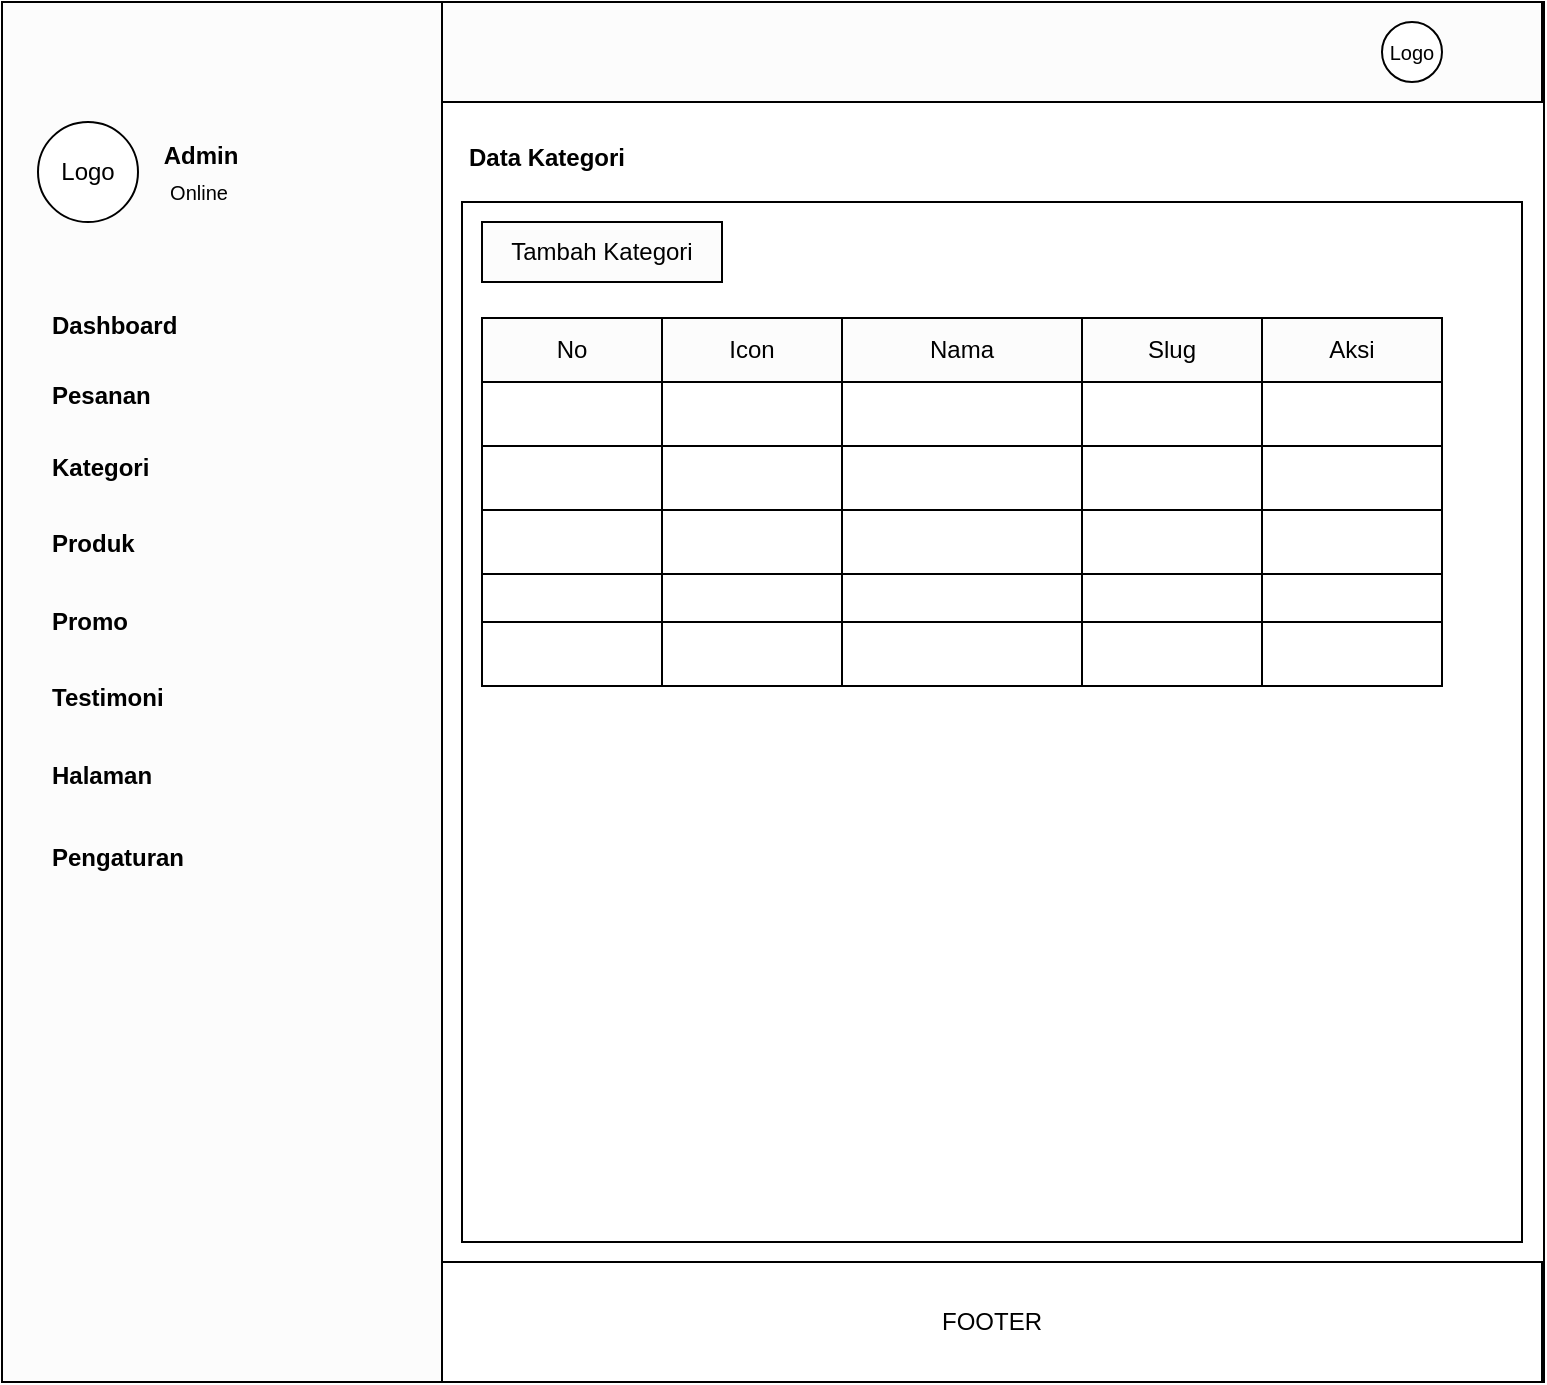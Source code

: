 <mxfile version="20.2.7" type="github"><diagram id="1opXMB63q1PROVAGqaSO" name="Halaman-1"><mxGraphModel dx="1102" dy="525" grid="1" gridSize="10" guides="1" tooltips="1" connect="1" arrows="1" fold="1" page="1" pageScale="1" pageWidth="827" pageHeight="1169" math="0" shadow="0"><root><mxCell id="0"/><mxCell id="1" parent="0"/><mxCell id="IAcSTOW7h1JJa9TZFMxw-1" value="" style="rounded=0;whiteSpace=wrap;html=1;" parent="1" vertex="1"><mxGeometry x="31" y="40" width="770" height="690" as="geometry"/></mxCell><mxCell id="XbXEygbHgWlFXoGlzaPC-3" value="" style="rounded=0;whiteSpace=wrap;html=1;fillColor=#FCFCFC;" parent="1" vertex="1"><mxGeometry x="30" y="40" width="220" height="690" as="geometry"/></mxCell><mxCell id="XbXEygbHgWlFXoGlzaPC-4" value="" style="rounded=0;whiteSpace=wrap;html=1;fillColor=#FCFCFC;" parent="1" vertex="1"><mxGeometry x="250" y="40" width="550" height="50" as="geometry"/></mxCell><mxCell id="XbXEygbHgWlFXoGlzaPC-5" value="&lt;font style=&quot;font-size: 10px;&quot;&gt;Logo&lt;/font&gt;" style="ellipse;whiteSpace=wrap;html=1;aspect=fixed;fillColor=#FFFFFF;" parent="1" vertex="1"><mxGeometry x="720" y="50" width="30" height="30" as="geometry"/></mxCell><mxCell id="XbXEygbHgWlFXoGlzaPC-6" value="" style="shape=image;html=1;verticalAlign=top;verticalLabelPosition=bottom;labelBackgroundColor=#ffffff;imageAspect=0;aspect=fixed;image=https://cdn3.iconfinder.com/data/icons/user-interface-169/32/logout-128.png;fontSize=10;fillColor=#FFFFFF;" parent="1" vertex="1"><mxGeometry x="753" y="50" width="28" height="28" as="geometry"/></mxCell><mxCell id="XbXEygbHgWlFXoGlzaPC-7" value="" style="shape=image;html=1;verticalAlign=top;verticalLabelPosition=bottom;labelBackgroundColor=#ffffff;imageAspect=0;aspect=fixed;image=https://cdn1.iconfinder.com/data/icons/iconoir-vol-3/24/line-space-128.png;fontSize=10;fillColor=#FFFFFF;" parent="1" vertex="1"><mxGeometry x="260" y="48" width="38" height="38" as="geometry"/></mxCell><mxCell id="XbXEygbHgWlFXoGlzaPC-8" value="&lt;font style=&quot;font-size: 12px;&quot;&gt;Logo&lt;/font&gt;" style="ellipse;whiteSpace=wrap;html=1;aspect=fixed;fillColor=#FFFFFF;" parent="1" vertex="1"><mxGeometry x="48" y="100" width="50" height="50" as="geometry"/></mxCell><mxCell id="XbXEygbHgWlFXoGlzaPC-9" value="&lt;b&gt;Admin&lt;/b&gt;" style="text;html=1;resizable=0;autosize=1;align=center;verticalAlign=middle;points=[];fillColor=none;strokeColor=none;rounded=0;fontSize=12;" parent="1" vertex="1"><mxGeometry x="99" y="102" width="60" height="30" as="geometry"/></mxCell><mxCell id="XbXEygbHgWlFXoGlzaPC-10" value="&lt;font style=&quot;font-size: 10px;&quot;&gt;Online&lt;/font&gt;" style="text;html=1;resizable=0;autosize=1;align=center;verticalAlign=middle;points=[];fillColor=none;strokeColor=none;rounded=0;fontSize=12;" parent="1" vertex="1"><mxGeometry x="103" y="120" width="50" height="30" as="geometry"/></mxCell><mxCell id="XbXEygbHgWlFXoGlzaPC-11" value="&lt;b&gt;Data Kategori&lt;/b&gt;" style="text;html=1;resizable=0;autosize=1;align=center;verticalAlign=middle;points=[];fillColor=none;strokeColor=none;rounded=0;fontSize=12;" parent="1" vertex="1"><mxGeometry x="252" y="103" width="100" height="30" as="geometry"/></mxCell><mxCell id="XbXEygbHgWlFXoGlzaPC-12" value="&lt;b&gt;Dashboard&lt;/b&gt;" style="text;html=1;resizable=0;autosize=1;align=left;verticalAlign=middle;points=[];fillColor=none;strokeColor=none;rounded=0;fontSize=12;" parent="1" vertex="1"><mxGeometry x="53" y="187" width="90" height="30" as="geometry"/></mxCell><mxCell id="XbXEygbHgWlFXoGlzaPC-16" value="&lt;b&gt;Kategori&lt;/b&gt;" style="text;html=1;resizable=0;autosize=1;align=left;verticalAlign=middle;points=[];fillColor=none;strokeColor=none;rounded=0;fontSize=12;" parent="1" vertex="1"><mxGeometry x="53" y="258" width="70" height="30" as="geometry"/></mxCell><mxCell id="XbXEygbHgWlFXoGlzaPC-17" value="&lt;b&gt;Produk&lt;/b&gt;" style="text;html=1;resizable=0;autosize=1;align=left;verticalAlign=middle;points=[];fillColor=none;strokeColor=none;rounded=0;fontSize=12;" parent="1" vertex="1"><mxGeometry x="53" y="296" width="60" height="30" as="geometry"/></mxCell><mxCell id="XbXEygbHgWlFXoGlzaPC-18" value="&lt;b&gt;Promo&lt;/b&gt;" style="text;html=1;resizable=0;autosize=1;align=left;verticalAlign=middle;points=[];fillColor=none;strokeColor=none;rounded=0;fontSize=12;" parent="1" vertex="1"><mxGeometry x="53" y="335" width="60" height="30" as="geometry"/></mxCell><mxCell id="XbXEygbHgWlFXoGlzaPC-19" value="&lt;b&gt;Pesanan&lt;/b&gt;" style="text;html=1;resizable=0;autosize=1;align=left;verticalAlign=middle;points=[];fillColor=none;strokeColor=none;rounded=0;fontSize=12;" parent="1" vertex="1"><mxGeometry x="53" y="222" width="70" height="30" as="geometry"/></mxCell><mxCell id="XbXEygbHgWlFXoGlzaPC-20" value="&lt;div style=&quot;&quot;&gt;&lt;b style=&quot;background-color: initial;&quot;&gt;Testimoni&lt;/b&gt;&lt;/div&gt;" style="text;html=1;resizable=0;autosize=1;align=left;verticalAlign=middle;points=[];fillColor=none;strokeColor=none;rounded=0;fontSize=12;" parent="1" vertex="1"><mxGeometry x="53" y="373" width="80" height="30" as="geometry"/></mxCell><mxCell id="XbXEygbHgWlFXoGlzaPC-21" value="&lt;div style=&quot;&quot;&gt;&lt;b style=&quot;background-color: initial;&quot;&gt;Halaman&lt;/b&gt;&lt;/div&gt;" style="text;html=1;resizable=0;autosize=1;align=left;verticalAlign=middle;points=[];fillColor=none;strokeColor=none;rounded=0;fontSize=12;" parent="1" vertex="1"><mxGeometry x="53" y="412" width="70" height="30" as="geometry"/></mxCell><mxCell id="XbXEygbHgWlFXoGlzaPC-22" value="&lt;div style=&quot;&quot;&gt;&lt;b style=&quot;background-color: initial;&quot;&gt;Pengaturan&lt;/b&gt;&lt;/div&gt;" style="text;html=1;resizable=0;autosize=1;align=left;verticalAlign=middle;points=[];fillColor=none;strokeColor=none;rounded=0;fontSize=12;" parent="1" vertex="1"><mxGeometry x="53" y="453" width="90" height="30" as="geometry"/></mxCell><mxCell id="XbXEygbHgWlFXoGlzaPC-42" value="FOOTER" style="rounded=0;whiteSpace=wrap;html=1;fontSize=12;fillColor=#FFFFFF;" parent="1" vertex="1"><mxGeometry x="250" y="670" width="550" height="60" as="geometry"/></mxCell><mxCell id="j-_0OvZr6-3iCRqQJa0m-1" value="" style="rounded=0;whiteSpace=wrap;html=1;" parent="1" vertex="1"><mxGeometry x="260" y="140" width="530" height="520" as="geometry"/></mxCell><mxCell id="hhHWmTj-TqGuYelQTCPi-168" value="Tambah Kategori" style="rounded=0;whiteSpace=wrap;html=1;fillColor=#FCFCFC;" vertex="1" parent="1"><mxGeometry x="270" y="150" width="120" height="30" as="geometry"/></mxCell><mxCell id="hhHWmTj-TqGuYelQTCPi-169" value="No" style="rounded=0;whiteSpace=wrap;html=1;fillColor=#FCFCFC;" vertex="1" parent="1"><mxGeometry x="270" y="198" width="90" height="32" as="geometry"/></mxCell><mxCell id="hhHWmTj-TqGuYelQTCPi-170" value="Icon" style="rounded=0;whiteSpace=wrap;html=1;fillColor=#FCFCFC;" vertex="1" parent="1"><mxGeometry x="360" y="198" width="90" height="32" as="geometry"/></mxCell><mxCell id="hhHWmTj-TqGuYelQTCPi-171" value="Nama" style="rounded=0;whiteSpace=wrap;html=1;fillColor=#FCFCFC;" vertex="1" parent="1"><mxGeometry x="450" y="198" width="120" height="32" as="geometry"/></mxCell><mxCell id="hhHWmTj-TqGuYelQTCPi-172" value="Slug" style="rounded=0;whiteSpace=wrap;html=1;fillColor=#FCFCFC;" vertex="1" parent="1"><mxGeometry x="570" y="198" width="90" height="32" as="geometry"/></mxCell><mxCell id="hhHWmTj-TqGuYelQTCPi-173" value="Aksi" style="rounded=0;whiteSpace=wrap;html=1;fillColor=#FCFCFC;" vertex="1" parent="1"><mxGeometry x="660" y="198" width="90" height="32" as="geometry"/></mxCell><mxCell id="hhHWmTj-TqGuYelQTCPi-175" value="No" style="rounded=0;whiteSpace=wrap;html=1;fillColor=#FCFCFC;" vertex="1" parent="1"><mxGeometry x="270" y="198" width="90" height="32" as="geometry"/></mxCell><mxCell id="hhHWmTj-TqGuYelQTCPi-176" value="Icon" style="rounded=0;whiteSpace=wrap;html=1;fillColor=#FCFCFC;" vertex="1" parent="1"><mxGeometry x="360" y="198" width="90" height="32" as="geometry"/></mxCell><mxCell id="hhHWmTj-TqGuYelQTCPi-181" value="" style="rounded=0;whiteSpace=wrap;html=1;fillColor=#FFFFFF;" vertex="1" parent="1"><mxGeometry x="270" y="230" width="90" height="32" as="geometry"/></mxCell><mxCell id="hhHWmTj-TqGuYelQTCPi-182" value="" style="rounded=0;whiteSpace=wrap;html=1;fillColor=#FFFFFF;" vertex="1" parent="1"><mxGeometry x="360" y="230" width="90" height="32" as="geometry"/></mxCell><mxCell id="hhHWmTj-TqGuYelQTCPi-183" value="" style="rounded=0;whiteSpace=wrap;html=1;fillColor=#FFFFFF;" vertex="1" parent="1"><mxGeometry x="450" y="230" width="120" height="32" as="geometry"/></mxCell><mxCell id="hhHWmTj-TqGuYelQTCPi-184" value="" style="rounded=0;whiteSpace=wrap;html=1;fillColor=#FFFFFF;" vertex="1" parent="1"><mxGeometry x="570" y="230" width="90" height="32" as="geometry"/></mxCell><mxCell id="hhHWmTj-TqGuYelQTCPi-185" value="" style="rounded=0;whiteSpace=wrap;html=1;fillColor=#FFFFFF;" vertex="1" parent="1"><mxGeometry x="660" y="230" width="90" height="32" as="geometry"/></mxCell><mxCell id="hhHWmTj-TqGuYelQTCPi-186" value="" style="rounded=0;whiteSpace=wrap;html=1;fillColor=#FFFFFF;" vertex="1" parent="1"><mxGeometry x="270" y="262" width="90" height="32" as="geometry"/></mxCell><mxCell id="hhHWmTj-TqGuYelQTCPi-187" value="" style="rounded=0;whiteSpace=wrap;html=1;fillColor=#FFFFFF;" vertex="1" parent="1"><mxGeometry x="360" y="262" width="90" height="32" as="geometry"/></mxCell><mxCell id="hhHWmTj-TqGuYelQTCPi-188" value="" style="rounded=0;whiteSpace=wrap;html=1;fillColor=#FFFFFF;" vertex="1" parent="1"><mxGeometry x="450" y="262" width="120" height="32" as="geometry"/></mxCell><mxCell id="hhHWmTj-TqGuYelQTCPi-189" value="" style="rounded=0;whiteSpace=wrap;html=1;fillColor=#FFFFFF;" vertex="1" parent="1"><mxGeometry x="570" y="262" width="90" height="32" as="geometry"/></mxCell><mxCell id="hhHWmTj-TqGuYelQTCPi-190" value="" style="rounded=0;whiteSpace=wrap;html=1;fillColor=#FFFFFF;" vertex="1" parent="1"><mxGeometry x="660" y="262" width="90" height="32" as="geometry"/></mxCell><mxCell id="hhHWmTj-TqGuYelQTCPi-191" value="" style="rounded=0;whiteSpace=wrap;html=1;fillColor=#FFFFFF;" vertex="1" parent="1"><mxGeometry x="270" y="294" width="90" height="32" as="geometry"/></mxCell><mxCell id="hhHWmTj-TqGuYelQTCPi-192" value="" style="rounded=0;whiteSpace=wrap;html=1;fillColor=#FFFFFF;" vertex="1" parent="1"><mxGeometry x="360" y="294" width="90" height="32" as="geometry"/></mxCell><mxCell id="hhHWmTj-TqGuYelQTCPi-193" value="" style="rounded=0;whiteSpace=wrap;html=1;fillColor=#FFFFFF;" vertex="1" parent="1"><mxGeometry x="450" y="294" width="120" height="32" as="geometry"/></mxCell><mxCell id="hhHWmTj-TqGuYelQTCPi-194" value="" style="rounded=0;whiteSpace=wrap;html=1;fillColor=#FFFFFF;" vertex="1" parent="1"><mxGeometry x="570" y="294" width="90" height="32" as="geometry"/></mxCell><mxCell id="hhHWmTj-TqGuYelQTCPi-195" value="" style="rounded=0;whiteSpace=wrap;html=1;fillColor=#FFFFFF;" vertex="1" parent="1"><mxGeometry x="660" y="294" width="90" height="32" as="geometry"/></mxCell><mxCell id="hhHWmTj-TqGuYelQTCPi-196" value="" style="rounded=0;whiteSpace=wrap;html=1;fillColor=#FFFFFF;" vertex="1" parent="1"><mxGeometry x="270" y="326" width="90" height="32" as="geometry"/></mxCell><mxCell id="hhHWmTj-TqGuYelQTCPi-197" value="" style="rounded=0;whiteSpace=wrap;html=1;fillColor=#FFFFFF;" vertex="1" parent="1"><mxGeometry x="360" y="326" width="90" height="32" as="geometry"/></mxCell><mxCell id="hhHWmTj-TqGuYelQTCPi-198" value="" style="rounded=0;whiteSpace=wrap;html=1;fillColor=#FFFFFF;" vertex="1" parent="1"><mxGeometry x="450" y="326" width="120" height="32" as="geometry"/></mxCell><mxCell id="hhHWmTj-TqGuYelQTCPi-199" value="" style="rounded=0;whiteSpace=wrap;html=1;fillColor=#FFFFFF;" vertex="1" parent="1"><mxGeometry x="570" y="326" width="90" height="32" as="geometry"/></mxCell><mxCell id="hhHWmTj-TqGuYelQTCPi-200" value="" style="rounded=0;whiteSpace=wrap;html=1;fillColor=#FFFFFF;" vertex="1" parent="1"><mxGeometry x="660" y="326" width="90" height="32" as="geometry"/></mxCell><mxCell id="hhHWmTj-TqGuYelQTCPi-201" value="" style="rounded=0;whiteSpace=wrap;html=1;fillColor=#FFFFFF;" vertex="1" parent="1"><mxGeometry x="270" y="350" width="90" height="32" as="geometry"/></mxCell><mxCell id="hhHWmTj-TqGuYelQTCPi-202" value="" style="rounded=0;whiteSpace=wrap;html=1;fillColor=#FFFFFF;" vertex="1" parent="1"><mxGeometry x="360" y="350" width="90" height="32" as="geometry"/></mxCell><mxCell id="hhHWmTj-TqGuYelQTCPi-203" value="" style="rounded=0;whiteSpace=wrap;html=1;fillColor=#FFFFFF;" vertex="1" parent="1"><mxGeometry x="450" y="350" width="120" height="32" as="geometry"/></mxCell><mxCell id="hhHWmTj-TqGuYelQTCPi-204" value="" style="rounded=0;whiteSpace=wrap;html=1;fillColor=#FFFFFF;" vertex="1" parent="1"><mxGeometry x="570" y="350" width="90" height="32" as="geometry"/></mxCell><mxCell id="hhHWmTj-TqGuYelQTCPi-205" value="" style="rounded=0;whiteSpace=wrap;html=1;fillColor=#FFFFFF;" vertex="1" parent="1"><mxGeometry x="660" y="350" width="90" height="32" as="geometry"/></mxCell></root></mxGraphModel></diagram></mxfile>